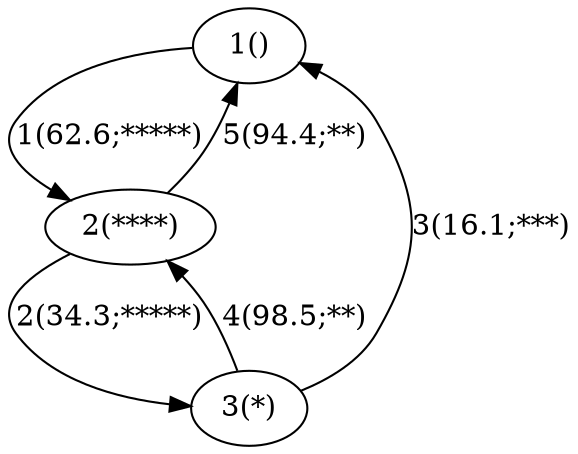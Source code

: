 digraph {
1 [label="1()"]
2 [label="2(****)"]
3 [label="3(*)"]
1->2 [label="1(62.6;*****)"]
2->3 [label="2(34.3;*****)"]
3->1 [label="3(16.1;***)"]
3->2 [label="4(98.5;**)"]
2->1 [label="5(94.4;**)"]
}
